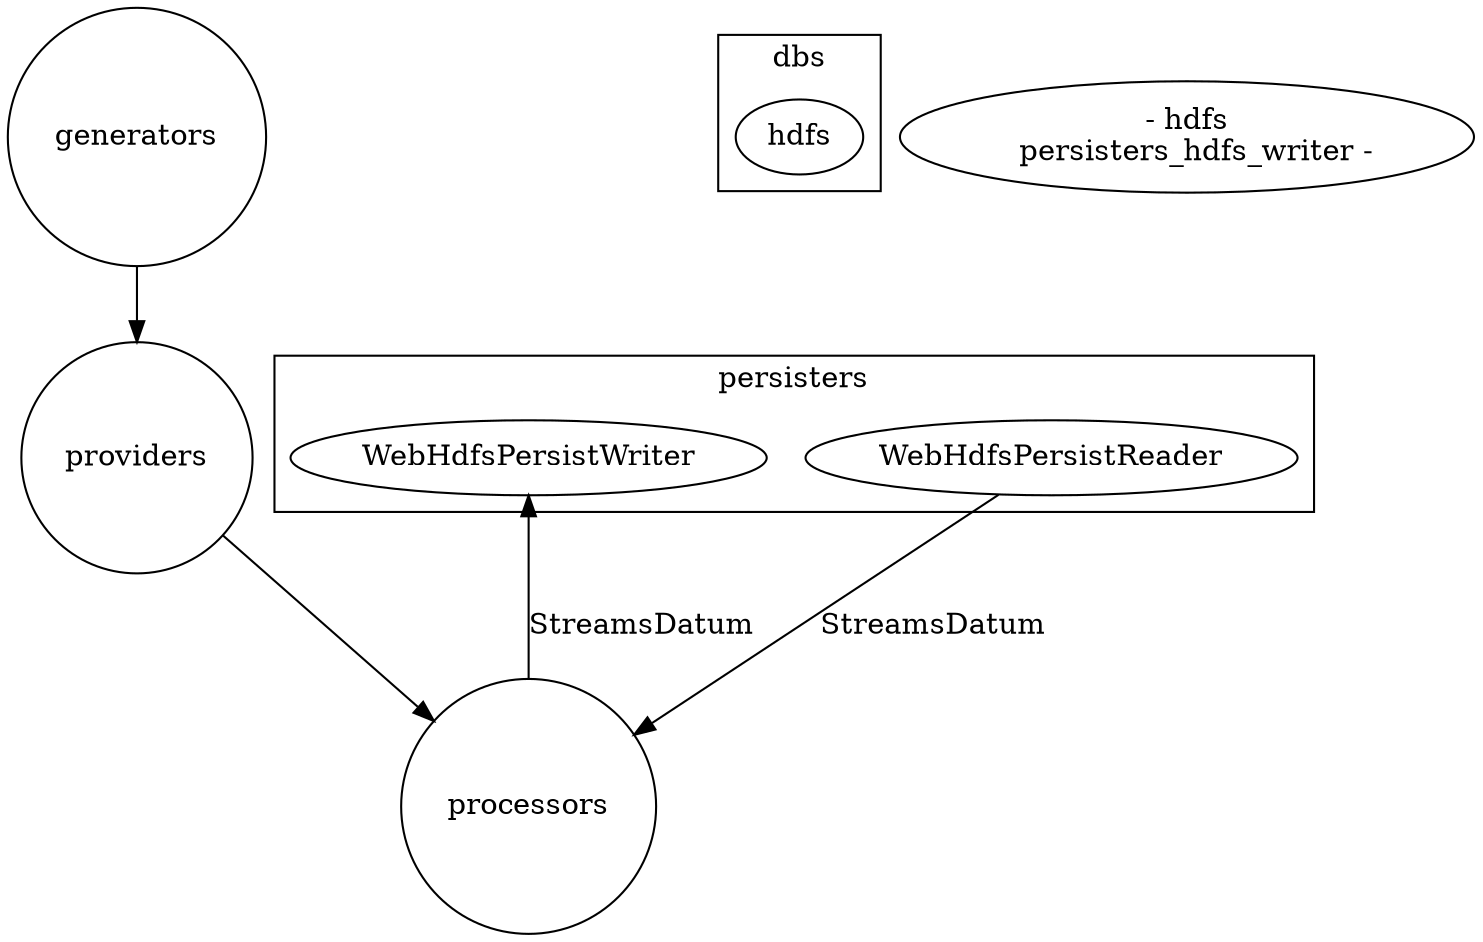 digraph g {

  graph [compound = true];

  //presentation
  splines = true;
  overlap = false;
  rankdir = TB;

  generators [label="generators", shape="circle"];
  providers [label="providers", shape="circle"];
  processors [label="processors", shape="circle"];

  subgraph cluster_persisters {
    label="persisters";
    persisters_hdfs_reader [label="WebHdfsPersistReader"]
    persisters_hdfs_writer [label="WebHdfsPersistWriter"]
  }

  subgraph cluster_dbs {
    label="dbs";
    hdfs [label="hdfs"]
  }

  generators -> providers
  providers -> processors
  processors -> persisters_hdfs_writer [label="StreamsDatum"]
  persisters_hdfs_reader -> processors [label="StreamsDatum"]
  persisters_hdfs_reader <- hdfs
  persisters_hdfs_writer -> hdfs

}
